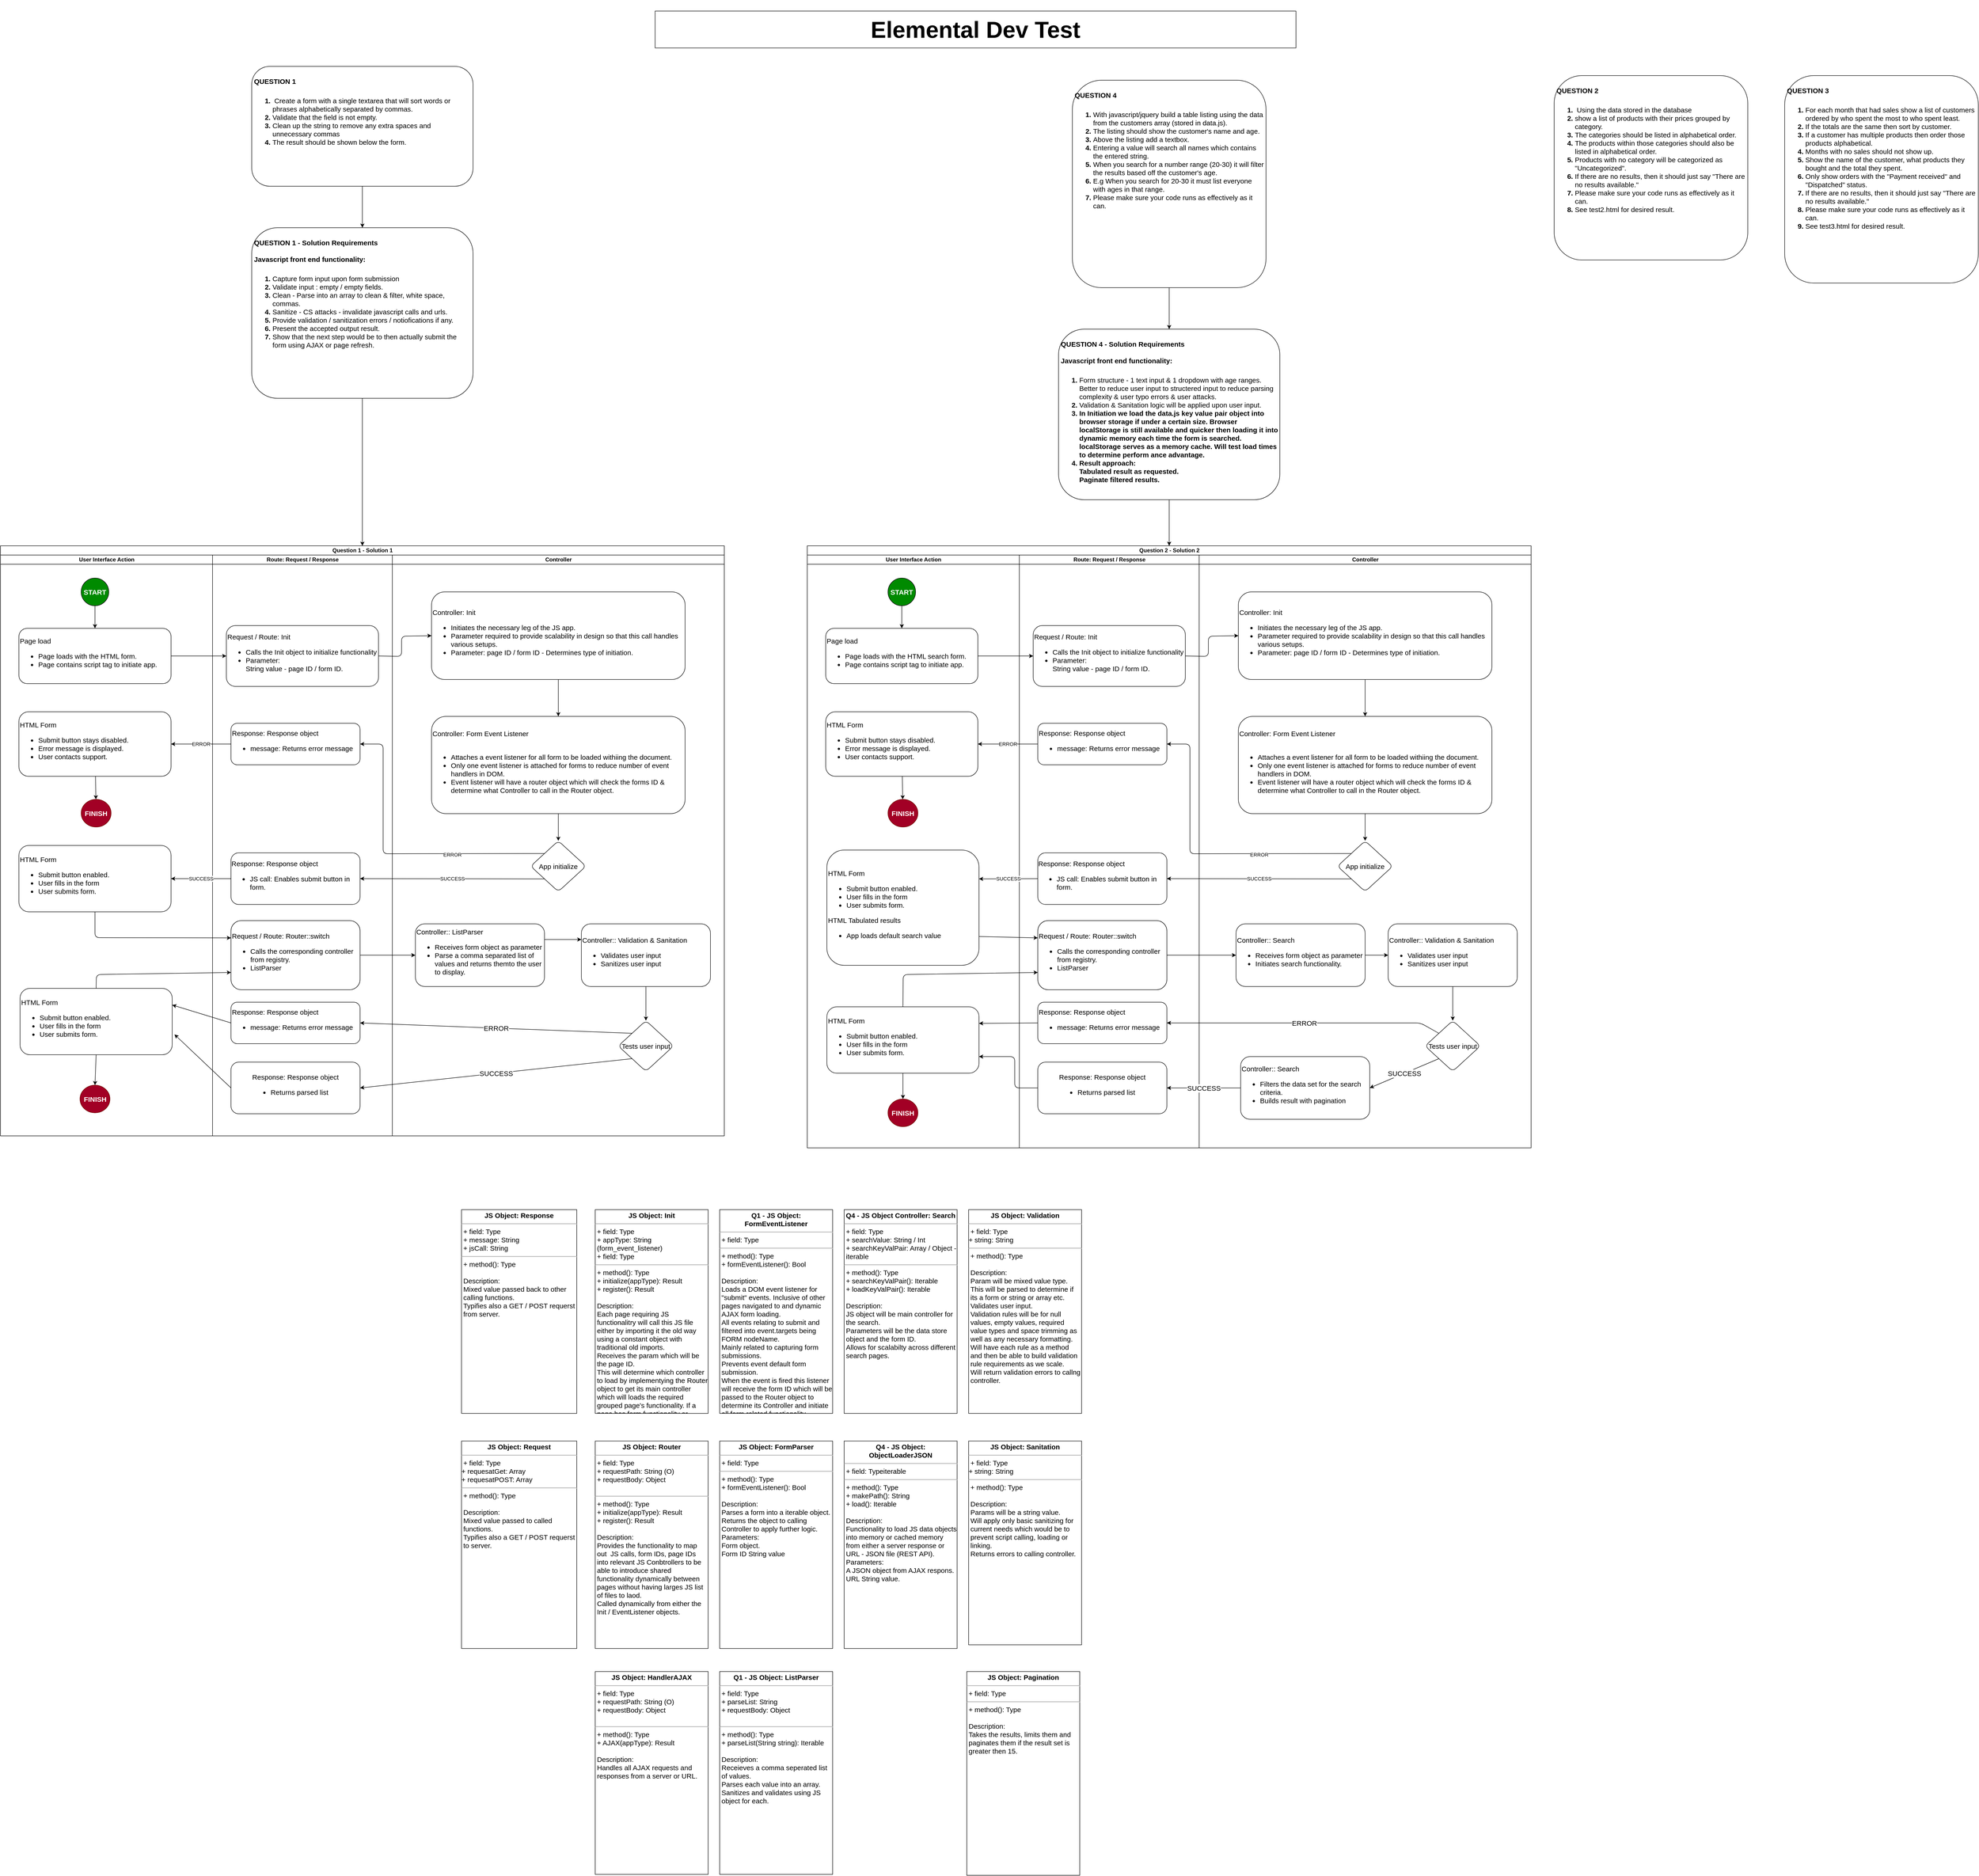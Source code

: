<mxfile>
    <diagram id="UN2sgL8hX5gglXzgyNVK" name="Page-1">
        <mxGraphModel dx="3233" dy="776" grid="1" gridSize="10" guides="1" tooltips="1" connect="1" arrows="1" fold="1" page="1" pageScale="1" pageWidth="827" pageHeight="1169" math="0" shadow="0">
            <root>
                <mxCell id="0"/>
                <mxCell id="1" parent="0"/>
                <mxCell id="2" value="&lt;h1&gt;Elemental Dev Test&lt;/h1&gt;" style="text;html=1;strokeColor=default;fillColor=none;align=center;verticalAlign=middle;whiteSpace=wrap;rounded=0;fontStyle=1;fontSize=25;" parent="1" vertex="1">
                    <mxGeometry x="320" y="40" width="1390" height="80" as="geometry"/>
                </mxCell>
                <mxCell id="13" value="" style="edgeStyle=none;html=1;fontSize=15;strokeColor=default;" parent="1" source="3" target="12" edge="1">
                    <mxGeometry relative="1" as="geometry"/>
                </mxCell>
                <mxCell id="3" value="&lt;h1 style=&quot;&quot;&gt;&lt;font style=&quot;font-size: 15px;&quot;&gt;QUESTION 1&lt;/font&gt;&lt;/h1&gt;&lt;h1 style=&quot;&quot;&gt;&lt;ol style=&quot;font-size: 15px;&quot;&gt;&lt;li&gt;&lt;font style=&quot;font-size: 15px; font-weight: normal;&quot;&gt;&amp;nbsp;Create a form with a single textarea that will sort words or phrases alphabetically separated by commas.&lt;/font&gt;&lt;/li&gt;&lt;li&gt;&lt;span style=&quot;font-weight: normal;&quot;&gt;Validate that the field is not empty.&lt;/span&gt;&lt;/li&gt;&lt;li&gt;&lt;span style=&quot;font-weight: normal;&quot;&gt;Clean up the string to remove any extra spaces and unnecessary commas&lt;/span&gt;&lt;/li&gt;&lt;li&gt;&lt;span style=&quot;font-weight: normal;&quot;&gt;The result should be shown below the form.&lt;/span&gt;&lt;/li&gt;&lt;/ol&gt;&lt;/h1&gt;" style="text;html=1;strokeColor=default;fillColor=none;spacing=5;spacingTop=-20;whiteSpace=wrap;overflow=hidden;rounded=1;fontSize=15;fontStyle=1" parent="1" vertex="1">
                    <mxGeometry x="-555" y="160" width="480" height="260" as="geometry"/>
                </mxCell>
                <mxCell id="4" value="&lt;h1 style=&quot;&quot;&gt;&lt;font style=&quot;font-size: 15px;&quot;&gt;QUESTION 2&lt;/font&gt;&lt;/h1&gt;&lt;h1 style=&quot;&quot;&gt;&lt;ol style=&quot;font-size: 15px;&quot;&gt;&lt;li style=&quot;&quot;&gt;&lt;font style=&quot;font-size: 15px; font-weight: normal;&quot;&gt;&amp;nbsp;Using the data stored in the database&lt;/font&gt;&lt;/li&gt;&lt;li style=&quot;&quot;&gt;&lt;font style=&quot;font-size: 15px; font-weight: normal;&quot;&gt;show a list of products with their prices grouped by category.&lt;/font&gt;&lt;/li&gt;&lt;li style=&quot;&quot;&gt;&lt;font style=&quot;font-size: 15px; font-weight: normal;&quot;&gt;The categories should be listed in alphabetical order.&lt;/font&gt;&lt;/li&gt;&lt;li style=&quot;&quot;&gt;&lt;font style=&quot;font-size: 15px; font-weight: normal;&quot;&gt;The products within those categories should also be listed in alphabetical order.&lt;/font&gt;&lt;/li&gt;&lt;li style=&quot;&quot;&gt;&lt;font style=&quot;font-size: 15px; font-weight: normal;&quot;&gt;Products with no category will be categorized as &quot;Uncategorized&quot;.&lt;/font&gt;&lt;/li&gt;&lt;li style=&quot;&quot;&gt;&lt;font style=&quot;font-size: 15px; font-weight: normal;&quot;&gt;If there are no results, then it should just say &quot;There are no results available.&quot;&lt;/font&gt;&lt;/li&gt;&lt;li style=&quot;&quot;&gt;&lt;font style=&quot;font-size: 15px; font-weight: normal;&quot;&gt;Please make sure your code runs as effectively as it can.&lt;/font&gt;&lt;/li&gt;&lt;li style=&quot;&quot;&gt;&lt;span style=&quot;font-weight: normal;&quot;&gt;See test2.html for desired result.&lt;/span&gt;&lt;/li&gt;&lt;/ol&gt;&lt;/h1&gt;" style="text;html=1;strokeColor=default;fillColor=none;spacing=5;spacingTop=-20;whiteSpace=wrap;overflow=hidden;rounded=1;fontSize=15;fontStyle=1" parent="1" vertex="1">
                    <mxGeometry x="2270" y="180" width="420" height="400" as="geometry"/>
                </mxCell>
                <mxCell id="6" value="&lt;h1 style=&quot;&quot;&gt;&lt;font style=&quot;font-size: 15px;&quot;&gt;QUESTION 3&lt;/font&gt;&lt;/h1&gt;&lt;h1 style=&quot;&quot;&gt;&lt;ol style=&quot;font-size: 15px;&quot;&gt;&lt;li style=&quot;&quot;&gt;&lt;font style=&quot;font-size: 15px; font-weight: normal;&quot;&gt;For each month that had sales show a list of customers ordered by who spent the most to who spent least.&lt;/font&gt;&lt;/li&gt;&lt;li style=&quot;&quot;&gt;&lt;span style=&quot;font-weight: normal;&quot;&gt;If the totals are the same then sort by customer.&lt;/span&gt;&lt;/li&gt;&lt;li style=&quot;&quot;&gt;&lt;span style=&quot;font-weight: normal; background-color: initial;&quot;&gt;If a customer has multiple products then order those products alphabetical.&lt;/span&gt;&lt;br&gt;&lt;/li&gt;&lt;li style=&quot;&quot;&gt;&lt;font style=&quot;font-size: 15px; font-weight: normal;&quot;&gt;Months with no sales should not show up.&lt;/font&gt;&lt;/li&gt;&lt;li style=&quot;&quot;&gt;&lt;font style=&quot;font-size: 15px; font-weight: normal;&quot;&gt;Show the name of the customer, what products they bought and the total they spent.&lt;/font&gt;&lt;/li&gt;&lt;li style=&quot;&quot;&gt;&lt;font style=&quot;font-size: 15px; font-weight: normal;&quot;&gt;Only show orders with the &quot;Payment received&quot; and &quot;Dispatched&quot; status.&lt;/font&gt;&lt;/li&gt;&lt;li style=&quot;&quot;&gt;&lt;font style=&quot;font-size: 15px; font-weight: normal;&quot;&gt;If there are no results, then it should just say &quot;There are no results available.&quot;&lt;/font&gt;&lt;/li&gt;&lt;li style=&quot;&quot;&gt;&lt;span style=&quot;font-weight: normal;&quot;&gt;&lt;span style=&quot;background-color: initial;&quot;&gt;Please make sure your code runs as effectively as it can.&lt;/span&gt;&lt;br&gt;&lt;/span&gt;&lt;/li&gt;&lt;li style=&quot;&quot;&gt;&lt;span style=&quot;background-color: initial; font-weight: normal;&quot;&gt;See test3.html for desired result.&lt;/span&gt;&lt;br&gt;&lt;/li&gt;&lt;/ol&gt;&lt;/h1&gt;" style="text;html=1;strokeColor=default;fillColor=none;spacing=5;spacingTop=-20;whiteSpace=wrap;overflow=hidden;rounded=1;fontSize=15;fontStyle=1" parent="1" vertex="1">
                    <mxGeometry x="2770" y="180" width="420" height="450" as="geometry"/>
                </mxCell>
                <mxCell id="95" style="edgeStyle=none;html=1;exitX=0.5;exitY=1;exitDx=0;exitDy=0;entryX=0.5;entryY=0;entryDx=0;entryDy=0;" edge="1" parent="1" source="8" target="94">
                    <mxGeometry relative="1" as="geometry"/>
                </mxCell>
                <mxCell id="8" value="&lt;h1 style=&quot;&quot;&gt;&lt;font style=&quot;font-size: 15px;&quot;&gt;QUESTION 4&lt;/font&gt;&lt;/h1&gt;&lt;h1 style=&quot;&quot;&gt;&lt;ol style=&quot;font-size: 15px;&quot;&gt;&lt;li style=&quot;&quot;&gt;&lt;font style=&quot;font-size: 15px; font-weight: normal;&quot;&gt;With javascript/jquery build a table listing using the data from the customers array (stored in data.js).&lt;/font&gt;&lt;/li&gt;&lt;li style=&quot;&quot;&gt;&lt;span style=&quot;font-weight: normal;&quot;&gt;&lt;span style=&quot;background-color: initial;&quot;&gt;The listing should show the customer's name and age.&lt;/span&gt;&lt;br&gt;&lt;/span&gt;&lt;/li&gt;&lt;li style=&quot;&quot;&gt;&lt;font style=&quot;font-size: 15px; font-weight: normal;&quot;&gt;Above the listing add a textbox.&lt;/font&gt;&lt;/li&gt;&lt;li style=&quot;&quot;&gt;&lt;font style=&quot;font-size: 15px; font-weight: normal;&quot;&gt;Entering a value will search all names which contains the entered string.&lt;/font&gt;&lt;/li&gt;&lt;li style=&quot;&quot;&gt;&lt;font style=&quot;font-size: 15px; font-weight: normal;&quot;&gt;When you search for a number range (20-30) it will filter the results based off the customer's age.&lt;/font&gt;&lt;/li&gt;&lt;li style=&quot;&quot;&gt;&lt;font style=&quot;font-size: 15px; font-weight: normal;&quot;&gt;E.g When you search for 20-30 it must list everyone with ages in that range.&lt;/font&gt;&lt;/li&gt;&lt;li style=&quot;&quot;&gt;&lt;font style=&quot;font-size: 15px; font-weight: normal;&quot;&gt;Please make sure your code runs as effectively as it can.&lt;/font&gt;&lt;/li&gt;&lt;/ol&gt;&lt;/h1&gt;" style="text;html=1;strokeColor=default;fillColor=none;spacing=5;spacingTop=-20;whiteSpace=wrap;overflow=hidden;rounded=1;fontSize=15;fontStyle=0" parent="1" vertex="1">
                    <mxGeometry x="1225" y="190" width="420" height="450" as="geometry"/>
                </mxCell>
                <mxCell id="75" style="edgeStyle=none;html=1;exitX=0.5;exitY=1;exitDx=0;exitDy=0;entryX=0.5;entryY=0;entryDx=0;entryDy=0;" parent="1" source="12" target="17" edge="1">
                    <mxGeometry relative="1" as="geometry"/>
                </mxCell>
                <mxCell id="12" value="&lt;h1 style=&quot;&quot;&gt;&lt;font style=&quot;&quot;&gt;&lt;span style=&quot;font-size: 15px;&quot;&gt;QUESTION 1 - Solution Requirements&lt;br&gt;&lt;/span&gt;&lt;/font&gt;&lt;font style=&quot;font-size: 15px;&quot;&gt;Javascript front end functionality:&lt;/font&gt;&lt;/h1&gt;&lt;h1 style=&quot;&quot;&gt;&lt;ol style=&quot;font-size: 15px;&quot;&gt;&lt;li&gt;&lt;font style=&quot;font-size: 15px; font-weight: normal;&quot;&gt;Capture form input upon form submission&lt;/font&gt;&lt;/li&gt;&lt;li style=&quot;font-size: 15px;&quot;&gt;&lt;span style=&quot;font-weight: normal;&quot;&gt;Validate input : empty / empty fields.&lt;br&gt;&lt;/span&gt;&lt;/li&gt;&lt;li style=&quot;font-size: 15px;&quot;&gt;&lt;span style=&quot;font-weight: normal;&quot;&gt;Clean - Parse into an array to clean &amp;amp; filter, white space, commas.&lt;/span&gt;&lt;/li&gt;&lt;li style=&quot;font-size: 15px;&quot;&gt;&lt;span style=&quot;font-weight: normal;&quot;&gt;Sanitize - CS attacks - invalidate javascript calls and urls.&lt;/span&gt;&lt;/li&gt;&lt;li style=&quot;font-size: 15px;&quot;&gt;&lt;span style=&quot;font-weight: normal;&quot;&gt;Provide validation / sanitization errors / notiofications if any.&lt;br&gt;&lt;/span&gt;&lt;/li&gt;&lt;li style=&quot;font-size: 15px;&quot;&gt;&lt;span style=&quot;font-weight: normal;&quot;&gt;Present the accepted output result.&lt;/span&gt;&lt;/li&gt;&lt;li style=&quot;font-size: 15px;&quot;&gt;&lt;span style=&quot;font-weight: normal;&quot;&gt;Show that the next step would be to then actually submit the form using AJAX or page refresh.&lt;/span&gt;&lt;/li&gt;&lt;/ol&gt;&lt;/h1&gt;" style="text;html=1;strokeColor=default;fillColor=none;spacing=5;spacingTop=-20;whiteSpace=wrap;overflow=hidden;rounded=1;fontSize=15;fontStyle=1" parent="1" vertex="1">
                    <mxGeometry x="-555" y="510" width="480" height="370" as="geometry"/>
                </mxCell>
                <mxCell id="17" value="Question 1 - Solution 1" style="swimlane;childLayout=stackLayout;resizeParent=1;resizeParentMax=0;startSize=20;html=1;align=center;" parent="1" vertex="1">
                    <mxGeometry x="-1100" y="1200" width="1570" height="1280" as="geometry"/>
                </mxCell>
                <mxCell id="18" value="User Interface Action" style="swimlane;startSize=20;html=1;" parent="17" vertex="1">
                    <mxGeometry y="20" width="460" height="1260" as="geometry"/>
                </mxCell>
                <mxCell id="14" value="START" style="ellipse;whiteSpace=wrap;html=1;aspect=fixed;fontSize=15;fillColor=#008a00;fontColor=#ffffff;strokeColor=default;fontStyle=1" parent="18" vertex="1">
                    <mxGeometry x="175" y="50" width="60" height="60" as="geometry"/>
                </mxCell>
                <mxCell id="15" value="Page load&lt;br&gt;&lt;ul&gt;&lt;li&gt;Page loads with the HTML form.&lt;/li&gt;&lt;li&gt;Page contains script tag to initiate app.&lt;/li&gt;&lt;/ul&gt;" style="rounded=1;whiteSpace=wrap;html=1;fontSize=15;strokeColor=default;align=left;" parent="18" vertex="1">
                    <mxGeometry x="40" y="159" width="330" height="120" as="geometry"/>
                </mxCell>
                <mxCell id="16" style="edgeStyle=none;html=1;exitX=0.5;exitY=1;exitDx=0;exitDy=0;entryX=0.5;entryY=0;entryDx=0;entryDy=0;fontSize=15;strokeColor=default;" parent="18" source="14" target="15" edge="1">
                    <mxGeometry relative="1" as="geometry"/>
                </mxCell>
                <mxCell id="31" value="HTML Form&lt;br&gt;&lt;ul&gt;&lt;li&gt;Submit button enabled.&lt;/li&gt;&lt;li&gt;User fills in the form&lt;/li&gt;&lt;li&gt;User submits form.&lt;/li&gt;&lt;/ul&gt;" style="rounded=1;whiteSpace=wrap;html=1;fontSize=15;strokeColor=default;align=left;" parent="18" vertex="1">
                    <mxGeometry x="40" y="630" width="330" height="144" as="geometry"/>
                </mxCell>
                <mxCell id="46" value="" style="edgeStyle=none;html=1;" parent="18" source="42" target="45" edge="1">
                    <mxGeometry relative="1" as="geometry"/>
                </mxCell>
                <mxCell id="42" value="HTML Form&lt;br&gt;&lt;ul&gt;&lt;li&gt;Submit button stays disabled.&lt;/li&gt;&lt;li&gt;Error message is displayed.&lt;/li&gt;&lt;li&gt;User contacts support.&lt;/li&gt;&lt;/ul&gt;" style="rounded=1;whiteSpace=wrap;html=1;fontSize=15;strokeColor=default;align=left;" parent="18" vertex="1">
                    <mxGeometry x="40" y="340" width="330" height="140" as="geometry"/>
                </mxCell>
                <mxCell id="45" value="FINISH" style="ellipse;whiteSpace=wrap;html=1;fontSize=15;align=center;rounded=1;fillColor=#a20025;fontColor=#ffffff;strokeColor=#6F0000;fontStyle=1" parent="18" vertex="1">
                    <mxGeometry x="175" y="530" width="65" height="60" as="geometry"/>
                </mxCell>
                <mxCell id="114" style="edgeStyle=none;html=1;exitX=0.5;exitY=1;exitDx=0;exitDy=0;entryX=0.5;entryY=0;entryDx=0;entryDy=0;fontSize=15;" edge="1" parent="18" source="109" target="113">
                    <mxGeometry relative="1" as="geometry"/>
                </mxCell>
                <mxCell id="109" value="HTML Form&lt;br&gt;&lt;ul&gt;&lt;li&gt;Submit button enabled.&lt;/li&gt;&lt;li&gt;User fills in the form&lt;/li&gt;&lt;li&gt;User submits form.&lt;/li&gt;&lt;/ul&gt;" style="rounded=1;whiteSpace=wrap;html=1;fontSize=15;strokeColor=default;align=left;" vertex="1" parent="18">
                    <mxGeometry x="42.5" y="940" width="330" height="144" as="geometry"/>
                </mxCell>
                <mxCell id="113" value="FINISH" style="ellipse;whiteSpace=wrap;html=1;fontSize=15;align=center;rounded=1;fillColor=#a20025;fontColor=#ffffff;strokeColor=#6F0000;fontStyle=1" vertex="1" parent="18">
                    <mxGeometry x="172.5" y="1150" width="65" height="60" as="geometry"/>
                </mxCell>
                <mxCell id="19" value="Route: Request /&amp;nbsp;Response" style="swimlane;startSize=20;html=1;" parent="17" vertex="1">
                    <mxGeometry x="460" y="20" width="390" height="1260" as="geometry"/>
                </mxCell>
                <mxCell id="27" value="&lt;span style=&quot;text-align: center;&quot;&gt;&lt;font style=&quot;font-size: 15px;&quot;&gt;Request / Route&lt;/font&gt;&lt;/span&gt;: Init&lt;br&gt;&lt;ul&gt;&lt;li&gt;Calls the Init object to initialize functionality&lt;/li&gt;&lt;li&gt;Parameter: &lt;br&gt;String value - page ID / form ID.&lt;/li&gt;&lt;/ul&gt;" style="rounded=1;whiteSpace=wrap;html=1;fontSize=15;strokeColor=default;align=left;" parent="19" vertex="1">
                    <mxGeometry x="30" y="153" width="330" height="132" as="geometry"/>
                </mxCell>
                <mxCell id="35" value="&lt;div style=&quot;text-align: left;&quot;&gt;&lt;span style=&quot;background-color: initial;&quot;&gt;Response:&amp;nbsp;&lt;/span&gt;Response&lt;span style=&quot;background-color: initial;&quot;&gt;&amp;nbsp;object&lt;/span&gt;&lt;/div&gt;&lt;div style=&quot;text-align: left;&quot;&gt;&lt;ul&gt;&lt;li&gt;&lt;span style=&quot;background-color: initial;&quot;&gt;JS call:&amp;nbsp;&lt;/span&gt;&lt;span style=&quot;text-align: center;&quot;&gt;Enables submit button in form.&lt;/span&gt;&lt;/li&gt;&lt;/ul&gt;&lt;/div&gt;" style="whiteSpace=wrap;html=1;fontSize=15;rounded=1;" parent="19" vertex="1">
                    <mxGeometry x="40" y="646" width="280" height="112" as="geometry"/>
                </mxCell>
                <mxCell id="37" value="Response: Response&lt;span style=&quot;background-color: initial;&quot;&gt;&amp;nbsp;object&lt;/span&gt;&lt;br&gt;&lt;div style=&quot;&quot;&gt;&lt;ul&gt;&lt;li style=&quot;&quot;&gt;&lt;span style=&quot;background-color: initial;&quot;&gt;message: Returns error message&lt;/span&gt;&lt;/li&gt;&lt;/ul&gt;&lt;/div&gt;" style="whiteSpace=wrap;html=1;fontSize=15;rounded=1;align=left;" parent="19" vertex="1">
                    <mxGeometry x="40" y="365" width="280" height="90" as="geometry"/>
                </mxCell>
                <mxCell id="57" value="&lt;span style=&quot;text-align: center;&quot;&gt;Request / Route:&amp;nbsp;&lt;/span&gt;Router::switch&lt;br&gt;&lt;ul&gt;&lt;li&gt;Calls the corresponding controller from registry.&lt;/li&gt;&lt;li&gt;ListParser&amp;nbsp;&lt;/li&gt;&lt;/ul&gt;" style="whiteSpace=wrap;html=1;fontSize=15;rounded=1;align=left;" parent="19" vertex="1">
                    <mxGeometry x="40" y="793" width="280" height="150" as="geometry"/>
                </mxCell>
                <mxCell id="103" value="&lt;div style=&quot;text-align: left;&quot;&gt;&lt;span style=&quot;background-color: initial;&quot;&gt;Response:&amp;nbsp;&lt;/span&gt;Response&lt;span style=&quot;background-color: initial;&quot;&gt;&amp;nbsp;object&lt;/span&gt;&lt;/div&gt;&lt;div style=&quot;text-align: left;&quot;&gt;&lt;ul&gt;&lt;li&gt;Returns parsed list&lt;/li&gt;&lt;/ul&gt;&lt;/div&gt;" style="whiteSpace=wrap;html=1;fontSize=15;rounded=1;" vertex="1" parent="19">
                    <mxGeometry x="40" y="1100" width="280" height="112" as="geometry"/>
                </mxCell>
                <mxCell id="104" value="Response: Response&lt;span style=&quot;background-color: initial;&quot;&gt;&amp;nbsp;object&lt;/span&gt;&lt;br&gt;&lt;div style=&quot;&quot;&gt;&lt;ul&gt;&lt;li style=&quot;&quot;&gt;&lt;span style=&quot;background-color: initial;&quot;&gt;message: Returns error message&lt;/span&gt;&lt;/li&gt;&lt;/ul&gt;&lt;/div&gt;" style="whiteSpace=wrap;html=1;fontSize=15;rounded=1;align=left;" vertex="1" parent="19">
                    <mxGeometry x="40" y="970" width="280" height="90" as="geometry"/>
                </mxCell>
                <mxCell id="20" value="Controller" style="swimlane;startSize=20;html=1;" parent="17" vertex="1">
                    <mxGeometry x="850" y="20" width="720" height="1260" as="geometry"/>
                </mxCell>
                <mxCell id="76" style="edgeStyle=none;html=1;exitX=0.5;exitY=1;exitDx=0;exitDy=0;entryX=0.5;entryY=0;entryDx=0;entryDy=0;fontSize=12;" parent="20" source="29" target="33" edge="1">
                    <mxGeometry relative="1" as="geometry"/>
                </mxCell>
                <mxCell id="29" value="Controller: Form Event Listener&lt;br&gt;&lt;br&gt;&lt;ul&gt;&lt;li&gt;Attaches a event listener for all form to be loaded withiing the document.&lt;br&gt;&lt;/li&gt;&lt;li&gt;Only one event listener is attached for forms to reduce number of event handlers in DOM.&lt;/li&gt;&lt;li&gt;Event listener will have a router object which will check the forms ID &amp;amp; determine what Controller to call in the Router object.&lt;/li&gt;&lt;/ul&gt;" style="rounded=1;whiteSpace=wrap;html=1;fontSize=15;strokeColor=default;align=left;" parent="20" vertex="1">
                    <mxGeometry x="85" y="350" width="550" height="211" as="geometry"/>
                </mxCell>
                <mxCell id="33" value="App initialize" style="rhombus;whiteSpace=wrap;html=1;fontSize=15;align=center;rounded=1;" parent="20" vertex="1">
                    <mxGeometry x="300" y="620" width="120" height="110" as="geometry"/>
                </mxCell>
                <mxCell id="101" style="edgeStyle=none;html=1;exitX=1;exitY=0.25;exitDx=0;exitDy=0;entryX=0;entryY=0.25;entryDx=0;entryDy=0;fontSize=15;" edge="1" parent="20" source="61" target="98">
                    <mxGeometry relative="1" as="geometry"/>
                </mxCell>
                <mxCell id="61" value="Controller:: ListParser&lt;br&gt;&lt;ul&gt;&lt;li&gt;Receives form object as parameter&lt;/li&gt;&lt;li&gt;Parse a comma separated list of values and returns themto the user to display.&lt;/li&gt;&lt;/ul&gt;" style="whiteSpace=wrap;html=1;fontSize=15;rounded=1;align=left;" parent="20" vertex="1">
                    <mxGeometry x="50" y="800" width="280" height="136" as="geometry"/>
                </mxCell>
                <mxCell id="83" style="edgeStyle=none;html=1;exitX=0.5;exitY=1;exitDx=0;exitDy=0;entryX=0.5;entryY=0;entryDx=0;entryDy=0;fontSize=12;" parent="20" source="77" target="29" edge="1">
                    <mxGeometry relative="1" as="geometry"/>
                </mxCell>
                <mxCell id="77" value="Controller: Init&lt;br&gt;&lt;ul&gt;&lt;li&gt;Initiates the necessary leg of the JS app.&lt;/li&gt;&lt;li&gt;Parameter required to provide scalability in design so that this call handles various setups.&lt;br&gt;&lt;/li&gt;&lt;li&gt;Parameter: page ID / form ID - Determines type of initiation.&lt;/li&gt;&lt;/ul&gt;" style="rounded=1;whiteSpace=wrap;html=1;fontSize=15;strokeColor=default;align=left;" parent="20" vertex="1">
                    <mxGeometry x="85" y="80" width="550" height="190" as="geometry"/>
                </mxCell>
                <mxCell id="106" style="edgeStyle=none;html=1;exitX=0.5;exitY=1;exitDx=0;exitDy=0;entryX=0.5;entryY=0;entryDx=0;entryDy=0;fontSize=15;" edge="1" parent="20" source="98" target="105">
                    <mxGeometry relative="1" as="geometry"/>
                </mxCell>
                <mxCell id="98" value="Controller:: Validation &amp;amp; Sanitation&lt;br&gt;&lt;ul&gt;&lt;li&gt;Validates user input&lt;/li&gt;&lt;li&gt;Sanitizes user input&lt;/li&gt;&lt;/ul&gt;" style="whiteSpace=wrap;html=1;fontSize=15;rounded=1;align=left;" vertex="1" parent="20">
                    <mxGeometry x="410" y="800" width="280" height="136" as="geometry"/>
                </mxCell>
                <mxCell id="105" value="Tests user input" style="rhombus;whiteSpace=wrap;html=1;fontSize=15;align=center;rounded=1;" vertex="1" parent="20">
                    <mxGeometry x="490" y="1010" width="120" height="110" as="geometry"/>
                </mxCell>
                <mxCell id="28" value="" style="edgeStyle=none;html=1;" parent="17" source="15" target="27" edge="1">
                    <mxGeometry relative="1" as="geometry"/>
                </mxCell>
                <mxCell id="36" value="SUCCESS" style="edgeStyle=none;html=1;entryX=1;entryY=0.5;entryDx=0;entryDy=0;exitX=0;exitY=1;exitDx=0;exitDy=0;" parent="17" source="33" target="35" edge="1">
                    <mxGeometry relative="1" as="geometry">
                        <mxPoint x="970" y="570" as="sourcePoint"/>
                    </mxGeometry>
                </mxCell>
                <mxCell id="38" value="ERROR" style="edgeStyle=none;html=1;exitX=0;exitY=0;exitDx=0;exitDy=0;entryX=1;entryY=0.5;entryDx=0;entryDy=0;" parent="17" source="33" target="37" edge="1">
                    <mxGeometry x="-0.373" y="2" relative="1" as="geometry">
                        <Array as="points">
                            <mxPoint x="830" y="668"/>
                            <mxPoint x="830" y="430"/>
                        </Array>
                        <mxPoint as="offset"/>
                    </mxGeometry>
                </mxCell>
                <mxCell id="55" value="ERROR" style="edgeStyle=none;html=1;exitX=0;exitY=0.5;exitDx=0;exitDy=0;entryX=1;entryY=0.5;entryDx=0;entryDy=0;" parent="17" source="37" target="42" edge="1">
                    <mxGeometry relative="1" as="geometry">
                        <mxPoint x="640" y="557.5" as="sourcePoint"/>
                        <mxPoint x="390" y="540" as="targetPoint"/>
                    </mxGeometry>
                </mxCell>
                <mxCell id="56" value="SUCCESS" style="edgeStyle=none;html=1;entryX=1;entryY=0.5;entryDx=0;entryDy=0;exitX=0;exitY=0.5;exitDx=0;exitDy=0;" parent="17" source="35" target="31" edge="1">
                    <mxGeometry relative="1" as="geometry">
                        <mxPoint x="650" y="482.5" as="sourcePoint"/>
                        <mxPoint x="400" y="640" as="targetPoint"/>
                    </mxGeometry>
                </mxCell>
                <mxCell id="58" style="edgeStyle=none;html=1;exitX=0.5;exitY=1;exitDx=0;exitDy=0;entryX=0;entryY=0.25;entryDx=0;entryDy=0;" parent="17" source="31" target="57" edge="1">
                    <mxGeometry relative="1" as="geometry">
                        <Array as="points">
                            <mxPoint x="205" y="850"/>
                        </Array>
                    </mxGeometry>
                </mxCell>
                <mxCell id="62" style="edgeStyle=none;html=1;exitX=1;exitY=0.5;exitDx=0;exitDy=0;entryX=0;entryY=0.5;entryDx=0;entryDy=0;" parent="17" source="57" target="61" edge="1">
                    <mxGeometry relative="1" as="geometry"/>
                </mxCell>
                <mxCell id="84" style="edgeStyle=none;html=1;exitX=1;exitY=0.5;exitDx=0;exitDy=0;entryX=0;entryY=0.5;entryDx=0;entryDy=0;fontSize=12;" parent="17" source="27" target="77" edge="1">
                    <mxGeometry relative="1" as="geometry">
                        <Array as="points">
                            <mxPoint x="870" y="240"/>
                            <mxPoint x="870" y="196"/>
                        </Array>
                    </mxGeometry>
                </mxCell>
                <mxCell id="107" value="ERROR" style="edgeStyle=none;html=1;exitX=0;exitY=0;exitDx=0;exitDy=0;entryX=1;entryY=0.5;entryDx=0;entryDy=0;fontSize=15;" edge="1" parent="17" source="105" target="104">
                    <mxGeometry relative="1" as="geometry"/>
                </mxCell>
                <mxCell id="108" value="SUCCESS" style="edgeStyle=none;html=1;exitX=0;exitY=1;exitDx=0;exitDy=0;entryX=1;entryY=0.5;entryDx=0;entryDy=0;fontSize=15;" edge="1" parent="17" source="105" target="103">
                    <mxGeometry relative="1" as="geometry"/>
                </mxCell>
                <mxCell id="110" style="edgeStyle=none;html=1;exitX=0;exitY=0.5;exitDx=0;exitDy=0;entryX=1;entryY=0.25;entryDx=0;entryDy=0;fontSize=15;" edge="1" parent="17" source="104" target="109">
                    <mxGeometry relative="1" as="geometry"/>
                </mxCell>
                <mxCell id="111" style="edgeStyle=none;html=1;exitX=0;exitY=0.5;exitDx=0;exitDy=0;entryX=1.015;entryY=0.694;entryDx=0;entryDy=0;entryPerimeter=0;fontSize=15;" edge="1" parent="17" source="103" target="109">
                    <mxGeometry relative="1" as="geometry"/>
                </mxCell>
                <mxCell id="112" style="edgeStyle=none;html=1;exitX=0.5;exitY=0;exitDx=0;exitDy=0;entryX=0;entryY=0.75;entryDx=0;entryDy=0;fontSize=15;" edge="1" parent="17" source="109" target="57">
                    <mxGeometry relative="1" as="geometry">
                        <Array as="points">
                            <mxPoint x="208" y="930"/>
                        </Array>
                    </mxGeometry>
                </mxCell>
                <mxCell id="73" value="&lt;p style=&quot;margin: 4px 0px 0px; text-align: center; font-size: 15px;&quot;&gt;&lt;b style=&quot;font-size: 15px;&quot;&gt;JS Object: Init&lt;/b&gt;&lt;/p&gt;&lt;hr style=&quot;font-size: 15px;&quot;&gt;&lt;p style=&quot;margin: 0px 0px 0px 4px; font-size: 15px;&quot;&gt;+ field: Type&lt;/p&gt;&lt;p style=&quot;margin: 0px 0px 0px 4px; font-size: 15px;&quot;&gt;+ appType: String (form_event_listener)&lt;br style=&quot;font-size: 15px;&quot;&gt;&lt;/p&gt;&lt;p style=&quot;margin: 0px 0px 0px 4px; font-size: 15px;&quot;&gt;+ field: Type&lt;br style=&quot;font-size: 15px;&quot;&gt;&lt;/p&gt;&lt;hr style=&quot;font-size: 15px;&quot;&gt;&lt;p style=&quot;margin: 0px 0px 0px 4px; font-size: 15px;&quot;&gt;+ method(): Type&lt;/p&gt;&lt;p style=&quot;margin: 0px 0px 0px 4px; font-size: 15px;&quot;&gt;+ initialize(appType): Result&lt;br style=&quot;font-size: 15px;&quot;&gt;&lt;/p&gt;&lt;p style=&quot;margin: 0px 0px 0px 4px; font-size: 15px;&quot;&gt;+ register(): Result&lt;/p&gt;&lt;p style=&quot;margin: 0px 0px 0px 4px; font-size: 15px;&quot;&gt;&lt;br style=&quot;font-size: 15px;&quot;&gt;&lt;/p&gt;&lt;p style=&quot;margin: 0px 0px 0px 4px; font-size: 15px;&quot;&gt;Description:&lt;/p&gt;&lt;p style=&quot;margin: 0px 0px 0px 4px; font-size: 15px;&quot;&gt;Each page requiring JS functionalitry will call this JS file either by importing it the old way using a constant object with traditional old imports.&lt;br style=&quot;font-size: 15px;&quot;&gt;Receives the param which will be the page ID.&lt;br style=&quot;font-size: 15px;&quot;&gt;This will determine which controller to load by implementying the Router object to get its main controller which will loads the required grouped page's functionality. If a page has form functionality or dynamic link building requirements for complex menus.&lt;/p&gt;" style="verticalAlign=top;align=left;overflow=fill;fontSize=15;fontFamily=Helvetica;html=1;whiteSpace=wrap;" parent="1" vertex="1">
                    <mxGeometry x="190" y="2640" width="245" height="442" as="geometry"/>
                </mxCell>
                <mxCell id="74" value="&lt;p style=&quot;margin: 4px 0px 0px; text-align: center; font-size: 15px;&quot;&gt;&lt;b style=&quot;font-size: 15px;&quot;&gt;JS Object: Response&lt;/b&gt;&lt;/p&gt;&lt;hr style=&quot;font-size: 15px;&quot;&gt;&lt;p style=&quot;margin: 0px 0px 0px 4px; font-size: 15px;&quot;&gt;+ field: Type&lt;/p&gt;&lt;p style=&quot;margin: 0px 0px 0px 4px; font-size: 15px;&quot;&gt;+ message: String&lt;br style=&quot;font-size: 15px;&quot;&gt;&lt;/p&gt;&lt;p style=&quot;margin: 0px 0px 0px 4px; font-size: 15px;&quot;&gt;+ jsCall: String&lt;br style=&quot;font-size: 15px;&quot;&gt;&lt;/p&gt;&lt;hr style=&quot;font-size: 15px;&quot;&gt;&lt;p style=&quot;margin: 0px 0px 0px 4px; font-size: 15px;&quot;&gt;+ method(): Type&lt;/p&gt;&lt;p style=&quot;margin: 0px 0px 0px 4px; font-size: 15px;&quot;&gt;&lt;br style=&quot;font-size: 15px;&quot;&gt;&lt;/p&gt;&lt;p style=&quot;margin: 0px 0px 0px 4px; font-size: 15px;&quot;&gt;Description:&lt;/p&gt;&lt;p style=&quot;margin: 0px 0px 0px 4px; font-size: 15px;&quot;&gt;Mixed value passed back to other calling functions.&lt;/p&gt;&lt;p style=&quot;margin: 0px 0px 0px 4px; font-size: 15px;&quot;&gt;Typifies also a GET / POST requerst from server.&lt;br style=&quot;font-size: 15px;&quot;&gt;&lt;/p&gt;" style="verticalAlign=top;align=left;overflow=fill;fontSize=15;fontFamily=Helvetica;html=1;whiteSpace=wrap;" parent="1" vertex="1">
                    <mxGeometry x="-100" y="2640" width="250" height="442" as="geometry"/>
                </mxCell>
                <mxCell id="85" value="&lt;p style=&quot;margin: 4px 0px 0px; text-align: center; font-size: 15px;&quot;&gt;&lt;b style=&quot;font-size: 15px;&quot;&gt;Q1 - JS Object: FormEventListener&lt;/b&gt;&lt;/p&gt;&lt;hr style=&quot;font-size: 15px;&quot;&gt;&lt;p style=&quot;margin: 0px 0px 0px 4px; font-size: 15px;&quot;&gt;+ field: Type&lt;/p&gt;&lt;hr style=&quot;font-size: 15px;&quot;&gt;&lt;p style=&quot;margin: 0px 0px 0px 4px; font-size: 15px;&quot;&gt;+ method(): Type&lt;/p&gt;&lt;p style=&quot;margin: 0px 0px 0px 4px; font-size: 15px;&quot;&gt;+ formEventListener(): Bool&lt;br style=&quot;font-size: 15px;&quot;&gt;&lt;/p&gt;&lt;p style=&quot;margin: 0px 0px 0px 4px; font-size: 15px;&quot;&gt;&lt;br style=&quot;font-size: 15px;&quot;&gt;&lt;/p&gt;&lt;p style=&quot;margin: 0px 0px 0px 4px; font-size: 15px;&quot;&gt;Description:&lt;/p&gt;&lt;p style=&quot;margin: 0px 0px 0px 4px; font-size: 15px;&quot;&gt;Loads a DOM event listener for &quot;submit&quot; events. Inclusive of other pages navigated to and dynamic AJAX form loading.&lt;/p&gt;&lt;p style=&quot;margin: 0px 0px 0px 4px; font-size: 15px;&quot;&gt;All events relating to submit and filtered into event.targets being FORM nodeName.&lt;/p&gt;&lt;p style=&quot;margin: 0px 0px 0px 4px; font-size: 15px;&quot;&gt;Mainly related to capturing form submissions.&lt;/p&gt;&lt;p style=&quot;margin: 0px 0px 0px 4px; font-size: 15px;&quot;&gt;Prevents event default form submission.&lt;/p&gt;&lt;p style=&quot;margin: 0px 0px 0px 4px; font-size: 15px;&quot;&gt;When the event is fired this listener will receive the form ID which will be passed to the Router object to determine its Controller and initiate all form related functionality.&lt;/p&gt;" style="verticalAlign=top;align=left;overflow=fill;fontSize=15;fontFamily=Helvetica;html=1;whiteSpace=wrap;" vertex="1" parent="1">
                    <mxGeometry x="460" y="2640" width="245" height="442" as="geometry"/>
                </mxCell>
                <mxCell id="86" value="&lt;p style=&quot;margin: 4px 0px 0px; text-align: center; font-size: 15px;&quot;&gt;&lt;b style=&quot;font-size: 15px;&quot;&gt;Q4 - JS Object Controller: Search&lt;/b&gt;&lt;/p&gt;&lt;hr style=&quot;font-size: 15px;&quot;&gt;&lt;p style=&quot;margin: 0px 0px 0px 4px; font-size: 15px;&quot;&gt;+ field: Type&lt;br style=&quot;font-size: 15px;&quot;&gt;&lt;/p&gt;&lt;p style=&quot;margin: 0px 0px 0px 4px; font-size: 15px;&quot;&gt;+ searchValue: String / Int&lt;br style=&quot;font-size: 15px;&quot;&gt;&lt;/p&gt;&lt;p style=&quot;margin: 0px 0px 0px 4px; font-size: 15px;&quot;&gt;+ searchKeyValPair: Array / Object - iterable&lt;br style=&quot;font-size: 15px;&quot;&gt;&lt;/p&gt;&lt;hr style=&quot;font-size: 15px;&quot;&gt;&lt;p style=&quot;margin: 0px 0px 0px 4px; font-size: 15px;&quot;&gt;+ method(): Type&lt;br style=&quot;font-size: 15px;&quot;&gt;&lt;/p&gt;&lt;p style=&quot;margin: 0px 0px 0px 4px; font-size: 15px;&quot;&gt;+ searchKeyValPair(): Iterable&lt;br style=&quot;font-size: 15px;&quot;&gt;&lt;/p&gt;&lt;p style=&quot;margin: 0px 0px 0px 4px; font-size: 15px;&quot;&gt;+ loadKeyValPair(): Iterable&lt;br style=&quot;font-size: 15px;&quot;&gt;&lt;/p&gt;&lt;p style=&quot;margin: 0px 0px 0px 4px; font-size: 15px;&quot;&gt;&lt;br style=&quot;font-size: 15px;&quot;&gt;&lt;/p&gt;&lt;p style=&quot;margin: 0px 0px 0px 4px; font-size: 15px;&quot;&gt;Description:&lt;/p&gt;&lt;p style=&quot;margin: 0px 0px 0px 4px; font-size: 15px;&quot;&gt;JS object will be main controller for the search.&lt;/p&gt;&lt;p style=&quot;margin: 0px 0px 0px 4px; font-size: 15px;&quot;&gt;Parameters will be the data store object and the form ID.&amp;nbsp;&lt;/p&gt;&lt;p style=&quot;margin: 0px 0px 0px 4px; font-size: 15px;&quot;&gt;Allows for scalabilty across different search pages.&lt;/p&gt;" style="verticalAlign=top;align=left;overflow=fill;fontSize=15;fontFamily=Helvetica;html=1;whiteSpace=wrap;" vertex="1" parent="1">
                    <mxGeometry x="730" y="2640" width="245" height="442" as="geometry"/>
                </mxCell>
                <mxCell id="87" value="&lt;p style=&quot;margin: 4px 0px 0px; text-align: center; font-size: 15px;&quot;&gt;&lt;b style=&quot;font-size: 15px;&quot;&gt;JS Object: Validation&lt;/b&gt;&lt;/p&gt;&lt;hr style=&quot;font-size: 15px;&quot;&gt;&lt;p style=&quot;margin: 0px 0px 0px 4px; font-size: 15px;&quot;&gt;+ field: Type&lt;/p&gt;+ string: String&lt;hr style=&quot;font-size: 15px;&quot;&gt;&lt;p style=&quot;margin: 0px 0px 0px 4px; font-size: 15px;&quot;&gt;+ method(): Type&lt;br style=&quot;font-size: 15px;&quot;&gt;&lt;/p&gt;&lt;p style=&quot;margin: 0px 0px 0px 4px; font-size: 15px;&quot;&gt;&lt;br style=&quot;font-size: 15px;&quot;&gt;&lt;/p&gt;&lt;p style=&quot;margin: 0px 0px 0px 4px; font-size: 15px;&quot;&gt;Description:&lt;/p&gt;&lt;p style=&quot;margin: 0px 0px 0px 4px; font-size: 15px;&quot;&gt;Param will be mixed value type.&lt;br style=&quot;font-size: 15px;&quot;&gt;This will be parsed to determine if its a form or string or array etc.&lt;/p&gt;&lt;p style=&quot;margin: 0px 0px 0px 4px; font-size: 15px;&quot;&gt;Validates user input.&lt;br style=&quot;font-size: 15px;&quot;&gt;Validation rules will be for null values, empty values, required value types and space trimming as well as any necessary formatting.&amp;nbsp;&lt;br style=&quot;font-size: 15px;&quot;&gt;Will have each rule as a method and then be able to build validation rule requirements as we scale.&lt;/p&gt;&lt;p style=&quot;margin: 0px 0px 0px 4px; font-size: 15px;&quot;&gt;Will return validation errors to callng controller.&lt;/p&gt;" style="verticalAlign=top;align=left;overflow=fill;fontSize=15;fontFamily=Helvetica;html=1;whiteSpace=wrap;" vertex="1" parent="1">
                    <mxGeometry x="1000" y="2640" width="245" height="442" as="geometry"/>
                </mxCell>
                <mxCell id="88" value="&lt;p style=&quot;margin: 4px 0px 0px; text-align: center; font-size: 15px;&quot;&gt;&lt;b style=&quot;font-size: 15px;&quot;&gt;JS Object: Sanitation&lt;/b&gt;&lt;/p&gt;&lt;hr style=&quot;font-size: 15px;&quot;&gt;&lt;p style=&quot;margin: 0px 0px 0px 4px; font-size: 15px;&quot;&gt;+ field: Type&lt;/p&gt;+ string: String&lt;hr style=&quot;font-size: 15px;&quot;&gt;&lt;p style=&quot;margin: 0px 0px 0px 4px; font-size: 15px;&quot;&gt;+ method(): Type&lt;br style=&quot;font-size: 15px;&quot;&gt;&lt;/p&gt;&lt;p style=&quot;margin: 0px 0px 0px 4px; font-size: 15px;&quot;&gt;&lt;br style=&quot;font-size: 15px;&quot;&gt;&lt;/p&gt;&lt;p style=&quot;margin: 0px 0px 0px 4px; font-size: 15px;&quot;&gt;Description:&lt;/p&gt;&lt;p style=&quot;margin: 0px 0px 0px 4px; font-size: 15px;&quot;&gt;Params will be a string value.&lt;/p&gt;&lt;p style=&quot;margin: 0px 0px 0px 4px; font-size: 15px;&quot;&gt;Will apply only basic sanitizing for current needs which would be to prevent script calling, loading or linking.&lt;/p&gt;&lt;p style=&quot;margin: 0px 0px 0px 4px; font-size: 15px;&quot;&gt;Returns errors to calling controller.&lt;/p&gt;" style="verticalAlign=top;align=left;overflow=fill;fontSize=15;fontFamily=Helvetica;html=1;whiteSpace=wrap;" vertex="1" parent="1">
                    <mxGeometry x="1000" y="3142" width="245" height="442" as="geometry"/>
                </mxCell>
                <mxCell id="89" value="&lt;p style=&quot;margin: 4px 0px 0px; text-align: center; font-size: 15px;&quot;&gt;&lt;b style=&quot;font-size: 15px;&quot;&gt;JS Object: Request&lt;/b&gt;&lt;/p&gt;&lt;hr style=&quot;font-size: 15px;&quot;&gt;&lt;p style=&quot;margin: 0px 0px 0px 4px; font-size: 15px;&quot;&gt;+ field: Type&lt;/p&gt;+ requesatGet: Array&lt;br style=&quot;font-size: 15px;&quot;&gt;+ requesatPOST: Array&lt;br style=&quot;font-size: 15px;&quot;&gt;&lt;hr style=&quot;font-size: 15px;&quot;&gt;&lt;p style=&quot;margin: 0px 0px 0px 4px; font-size: 15px;&quot;&gt;+ method(): Type&lt;/p&gt;&lt;p style=&quot;margin: 0px 0px 0px 4px; font-size: 15px;&quot;&gt;&lt;br style=&quot;font-size: 15px;&quot;&gt;&lt;/p&gt;&lt;p style=&quot;margin: 0px 0px 0px 4px; font-size: 15px;&quot;&gt;Description:&lt;/p&gt;&lt;p style=&quot;margin: 0px 0px 0px 4px; font-size: 15px;&quot;&gt;Mixed value passed to called functions.&lt;/p&gt;&lt;p style=&quot;margin: 0px 0px 0px 4px; font-size: 15px;&quot;&gt;Typifies also a GET / POST requerst to server.&lt;/p&gt;" style="verticalAlign=top;align=left;overflow=fill;fontSize=15;fontFamily=Helvetica;html=1;whiteSpace=wrap;" vertex="1" parent="1">
                    <mxGeometry x="-100" y="3142" width="250" height="450" as="geometry"/>
                </mxCell>
                <mxCell id="90" value="&lt;p style=&quot;margin: 4px 0px 0px; text-align: center; font-size: 15px;&quot;&gt;&lt;b style=&quot;font-size: 15px;&quot;&gt;Q4 - JS Object: ObjectLoaderJSON&lt;/b&gt;&lt;/p&gt;&lt;hr style=&quot;font-size: 15px;&quot;&gt;&lt;p style=&quot;margin: 0px 0px 0px 4px; font-size: 15px;&quot;&gt;+ field: Type&lt;span style=&quot;background-color: initial; font-size: 15px;&quot;&gt;iterable&lt;/span&gt;&lt;/p&gt;&lt;hr style=&quot;font-size: 15px;&quot;&gt;&lt;p style=&quot;margin: 0px 0px 0px 4px; font-size: 15px;&quot;&gt;+ method(): Type&lt;br style=&quot;font-size: 15px;&quot;&gt;&lt;/p&gt;&lt;p style=&quot;margin: 0px 0px 0px 4px; font-size: 15px;&quot;&gt;+ makePath(): String&lt;br style=&quot;font-size: 15px;&quot;&gt;&lt;/p&gt;&lt;p style=&quot;margin: 0px 0px 0px 4px; font-size: 15px;&quot;&gt;+ load(): Iterable&lt;br style=&quot;font-size: 15px;&quot;&gt;&lt;/p&gt;&lt;p style=&quot;margin: 0px 0px 0px 4px; font-size: 15px;&quot;&gt;&lt;br style=&quot;font-size: 15px;&quot;&gt;&lt;/p&gt;&lt;p style=&quot;margin: 0px 0px 0px 4px; font-size: 15px;&quot;&gt;Description:&lt;/p&gt;&lt;p style=&quot;margin: 0px 0px 0px 4px; font-size: 15px;&quot;&gt;Functionality to load JS data objects into memory or cached memory from either a server response or URL - JSON file (REST API).&lt;/p&gt;&lt;p style=&quot;margin: 0px 0px 0px 4px; font-size: 15px;&quot;&gt;Parameters:&lt;/p&gt;&lt;p style=&quot;margin: 0px 0px 0px 4px; font-size: 15px;&quot;&gt;A JSON object from AJAX respons.&lt;br style=&quot;font-size: 15px;&quot;&gt;URL String value.&lt;/p&gt;" style="verticalAlign=top;align=left;overflow=fill;fontSize=15;fontFamily=Helvetica;html=1;whiteSpace=wrap;" vertex="1" parent="1">
                    <mxGeometry x="730" y="3142" width="245" height="450" as="geometry"/>
                </mxCell>
                <mxCell id="91" value="&lt;p style=&quot;margin: 4px 0px 0px; text-align: center; font-size: 15px;&quot;&gt;&lt;b style=&quot;font-size: 15px;&quot;&gt;JS Object: FormParser&lt;/b&gt;&lt;/p&gt;&lt;hr style=&quot;font-size: 15px;&quot;&gt;&lt;p style=&quot;margin: 0px 0px 0px 4px; font-size: 15px;&quot;&gt;+ field: Type&lt;/p&gt;&lt;hr style=&quot;font-size: 15px;&quot;&gt;&lt;p style=&quot;margin: 0px 0px 0px 4px; font-size: 15px;&quot;&gt;+ method(): Type&lt;/p&gt;&lt;p style=&quot;margin: 0px 0px 0px 4px; font-size: 15px;&quot;&gt;+ formEventListener(): Bool&lt;br style=&quot;font-size: 15px;&quot;&gt;&lt;/p&gt;&lt;p style=&quot;margin: 0px 0px 0px 4px; font-size: 15px;&quot;&gt;&lt;br style=&quot;font-size: 15px;&quot;&gt;&lt;/p&gt;&lt;p style=&quot;margin: 0px 0px 0px 4px; font-size: 15px;&quot;&gt;Description:&lt;/p&gt;&lt;p style=&quot;margin: 0px 0px 0px 4px; font-size: 15px;&quot;&gt;Parses a form into a iterable object.&amp;nbsp;&lt;/p&gt;&lt;p style=&quot;margin: 0px 0px 0px 4px; font-size: 15px;&quot;&gt;Returns the object to calling Controller to apply further logic.&lt;/p&gt;&lt;p style=&quot;margin: 0px 0px 0px 4px; font-size: 15px;&quot;&gt;Parameters:&lt;/p&gt;&lt;p style=&quot;margin: 0px 0px 0px 4px; font-size: 15px;&quot;&gt;Form object.&lt;/p&gt;&lt;p style=&quot;margin: 0px 0px 0px 4px; font-size: 15px;&quot;&gt;Form ID String value&lt;/p&gt;" style="verticalAlign=top;align=left;overflow=fill;fontSize=15;fontFamily=Helvetica;html=1;whiteSpace=wrap;" vertex="1" parent="1">
                    <mxGeometry x="460" y="3142" width="245" height="450" as="geometry"/>
                </mxCell>
                <mxCell id="92" value="&lt;p style=&quot;margin: 4px 0px 0px; text-align: center; font-size: 15px;&quot;&gt;&lt;b style=&quot;font-size: 15px;&quot;&gt;JS Object: Router&lt;/b&gt;&lt;/p&gt;&lt;hr style=&quot;font-size: 15px;&quot;&gt;&lt;p style=&quot;margin: 0px 0px 0px 4px; font-size: 15px;&quot;&gt;+ field: Type&lt;/p&gt;&lt;p style=&quot;margin: 0px 0px 0px 4px; font-size: 15px;&quot;&gt;+ requestPath: String (O)&lt;br style=&quot;font-size: 15px;&quot;&gt;&lt;/p&gt;&lt;p style=&quot;margin: 0px 0px 0px 4px; font-size: 15px;&quot;&gt;+ requestBody: Object&lt;br style=&quot;font-size: 15px;&quot;&gt;&lt;/p&gt;&lt;span style=&quot;color: rgba(0, 0, 0, 0); font-family: monospace; font-size: 15px;&quot;&gt;570%22%20y%3D%222318%22%20width%3D%22245%22%20height%3D%22260%22%20as%3D%22geometry%22%2F%3E%3C%2FmxCell%3E%3C%2Froot%3E%3C%2FmxGraphModel%3E&lt;/span&gt;&lt;hr style=&quot;font-size: 15px;&quot;&gt;&lt;p style=&quot;margin: 0px 0px 0px 4px; font-size: 15px;&quot;&gt;+ method(): Type&lt;/p&gt;&lt;p style=&quot;margin: 0px 0px 0px 4px; font-size: 15px;&quot;&gt;+ initialize(appType): Result&lt;br style=&quot;font-size: 15px;&quot;&gt;&lt;/p&gt;&lt;p style=&quot;margin: 0px 0px 0px 4px; font-size: 15px;&quot;&gt;+ register(): Result&lt;/p&gt;&lt;p style=&quot;margin: 0px 0px 0px 4px; font-size: 15px;&quot;&gt;&lt;br style=&quot;font-size: 15px;&quot;&gt;&lt;/p&gt;&lt;p style=&quot;margin: 0px 0px 0px 4px; font-size: 15px;&quot;&gt;Description:&lt;/p&gt;&lt;p style=&quot;margin: 0px 0px 0px 4px; font-size: 15px;&quot;&gt;Provides the functionality to map out&amp;nbsp; JS calls, form IDs, page IDs into relevant JS Conbtrollers to be able to introduce shared functionality dynamically between pages without having larges JS list of files to laod.&lt;/p&gt;&lt;p style=&quot;margin: 0px 0px 0px 4px; font-size: 15px;&quot;&gt;Called dynamically from either the Init / EventListener objects.&lt;/p&gt;" style="verticalAlign=top;align=left;overflow=fill;fontSize=15;fontFamily=Helvetica;html=1;whiteSpace=wrap;" vertex="1" parent="1">
                    <mxGeometry x="190" y="3142" width="245" height="450" as="geometry"/>
                </mxCell>
                <mxCell id="93" value="&lt;p style=&quot;margin: 4px 0px 0px; text-align: center; font-size: 15px;&quot;&gt;&lt;b style=&quot;font-size: 15px;&quot;&gt;JS Object: HandlerAJAX&lt;/b&gt;&lt;/p&gt;&lt;hr style=&quot;font-size: 15px;&quot;&gt;&lt;p style=&quot;margin: 0px 0px 0px 4px; font-size: 15px;&quot;&gt;+ field: Type&lt;/p&gt;&lt;p style=&quot;margin: 0px 0px 0px 4px; font-size: 15px;&quot;&gt;+ requestPath: String (O)&lt;br style=&quot;font-size: 15px;&quot;&gt;&lt;/p&gt;&lt;p style=&quot;margin: 0px 0px 0px 4px; font-size: 15px;&quot;&gt;+ requestBody: Object&lt;/p&gt;&lt;span style=&quot;color: rgba(0, 0, 0, 0); font-family: monospace; font-size: 15px;&quot;&gt;70%22%20y%3D%222318%22%20width%3D%22245%22%20height%3D%22260%22%20as%3D%22geometry%22%2F%3E%3C%2FmxCell%3E%3C%2Froot%3E%3C%2FmxGraphModel%3E&lt;/span&gt;&lt;hr style=&quot;font-size: 15px;&quot;&gt;&lt;p style=&quot;margin: 0px 0px 0px 4px; font-size: 15px;&quot;&gt;+ method(): Type&lt;/p&gt;&lt;p style=&quot;margin: 0px 0px 0px 4px; font-size: 15px;&quot;&gt;+ AJAX(appType): Result&lt;/p&gt;&lt;p style=&quot;margin: 0px 0px 0px 4px; font-size: 15px;&quot;&gt;&lt;br style=&quot;font-size: 15px;&quot;&gt;&lt;/p&gt;&lt;p style=&quot;margin: 0px 0px 0px 4px; font-size: 15px;&quot;&gt;Description:&lt;/p&gt;&lt;p style=&quot;margin: 0px 0px 0px 4px; font-size: 15px;&quot;&gt;Handles all AJAX requests and responses from a server or URL.&lt;/p&gt;" style="verticalAlign=top;align=left;overflow=fill;fontSize=15;fontFamily=Helvetica;html=1;whiteSpace=wrap;" vertex="1" parent="1">
                    <mxGeometry x="190" y="3642" width="245" height="440" as="geometry"/>
                </mxCell>
                <mxCell id="209" style="edgeStyle=none;html=1;exitX=0.5;exitY=1;exitDx=0;exitDy=0;entryX=0.5;entryY=0;entryDx=0;entryDy=0;fontSize=15;" edge="1" parent="1" source="94" target="159">
                    <mxGeometry relative="1" as="geometry"/>
                </mxCell>
                <mxCell id="94" value="&lt;h1 style=&quot;&quot;&gt;&lt;font style=&quot;&quot;&gt;&lt;span style=&quot;font-size: 15px;&quot;&gt;QUESTION 4 - Solution Requirements&lt;br&gt;&lt;/span&gt;&lt;/font&gt;&lt;font style=&quot;font-size: 15px;&quot;&gt;Javascript front end functionality:&lt;/font&gt;&lt;/h1&gt;&lt;h1 style=&quot;&quot;&gt;&lt;ol style=&quot;font-size: 15px;&quot;&gt;&lt;li&gt;&lt;font style=&quot;font-size: 15px; font-weight: normal;&quot;&gt;Form structure - 1 text input &amp;amp; 1 dropdown with age ranges.&lt;br&gt;Better to reduce user input to structered input to reduce parsing complexity &amp;amp; user typo errors &amp;amp; user attacks.&lt;/font&gt;&lt;/li&gt;&lt;li&gt;&lt;font style=&quot;font-size: 15px; font-weight: normal;&quot;&gt;Validation &amp;amp; Sanitation logic will be applied upon user input.&lt;/font&gt;&lt;/li&gt;&lt;li style=&quot;font-size: 15px;&quot;&gt;In Initiation we load the data.js key value pair object into browser storage if under a certain size. Browser localStorage is still available and quicker then loading it into dynamic memory each time the form is searched. localStorage serves as a memory cache. Will test load times to determine perform ance advantage.&lt;/li&gt;&lt;li style=&quot;font-size: 15px;&quot;&gt;Result approach:&lt;br&gt;Tabulated result as requested.&lt;br&gt;Paginate filtered results.&lt;br&gt;&lt;/li&gt;&lt;/ol&gt;&lt;/h1&gt;" style="text;html=1;strokeColor=default;fillColor=none;spacing=5;spacingTop=-20;whiteSpace=wrap;overflow=hidden;rounded=1;fontSize=15;fontStyle=1" vertex="1" parent="1">
                    <mxGeometry x="1195" y="730" width="480" height="370" as="geometry"/>
                </mxCell>
                <mxCell id="97" value="&lt;p style=&quot;margin: 4px 0px 0px; text-align: center; font-size: 15px;&quot;&gt;&lt;b style=&quot;font-size: 15px;&quot;&gt;Q1 - JS Object: ListParser&lt;/b&gt;&lt;/p&gt;&lt;hr style=&quot;font-size: 15px;&quot;&gt;&lt;p style=&quot;margin: 0px 0px 0px 4px; font-size: 15px;&quot;&gt;+ field: Type&lt;/p&gt;&lt;p style=&quot;margin: 0px 0px 0px 4px; font-size: 15px;&quot;&gt;+ parseList: String&amp;nbsp;&lt;br style=&quot;font-size: 15px;&quot;&gt;&lt;/p&gt;&lt;p style=&quot;margin: 0px 0px 0px 4px; font-size: 15px;&quot;&gt;+ requestBody: Object&lt;br&gt;&lt;/p&gt;&lt;span style=&quot;color: rgba(0, 0, 0, 0); font-family: monospace; font-size: 15px;&quot;&gt;570%22%20y%3D%222318%22%20width%3D%22245%22%20height%3D%22260%22%20as%3D%22geometry%22%2F%3E%3C%2FmxCell%3E%3C%2Froot%3E%3C%2FmxGraphModel%3E&lt;/span&gt;&lt;hr style=&quot;font-size: 15px;&quot;&gt;&lt;p style=&quot;margin: 0px 0px 0px 4px; font-size: 15px;&quot;&gt;+ method(): Type&lt;/p&gt;&lt;p style=&quot;margin: 0px 0px 0px 4px; font-size: 15px;&quot;&gt;+ parseList(String string): Iterable&lt;/p&gt;&lt;p style=&quot;margin: 0px 0px 0px 4px; font-size: 15px;&quot;&gt;&lt;br style=&quot;font-size: 15px;&quot;&gt;&lt;/p&gt;&lt;p style=&quot;margin: 0px 0px 0px 4px; font-size: 15px;&quot;&gt;Description:&lt;/p&gt;&lt;p style=&quot;margin: 0px 0px 0px 4px; font-size: 15px;&quot;&gt;Receieves a comma seperated list of values.&lt;/p&gt;&lt;p style=&quot;margin: 0px 0px 0px 4px; font-size: 15px;&quot;&gt;Parses each value into an array.&lt;/p&gt;&lt;p style=&quot;margin: 0px 0px 0px 4px; font-size: 15px;&quot;&gt;Sanitizes and validates using JS object for each.&lt;/p&gt;" style="verticalAlign=top;align=left;overflow=fill;fontSize=15;fontFamily=Helvetica;html=1;whiteSpace=wrap;" vertex="1" parent="1">
                    <mxGeometry x="460" y="3642" width="245" height="440" as="geometry"/>
                </mxCell>
                <mxCell id="159" value="Question 2 - Solution 2" style="swimlane;childLayout=stackLayout;resizeParent=1;resizeParentMax=0;startSize=20;html=1;align=center;" vertex="1" parent="1">
                    <mxGeometry x="650" y="1200" width="1570" height="1306" as="geometry"/>
                </mxCell>
                <mxCell id="160" value="User Interface Action" style="swimlane;startSize=20;html=1;" vertex="1" parent="159">
                    <mxGeometry y="20" width="460" height="1286" as="geometry"/>
                </mxCell>
                <mxCell id="161" value="START" style="ellipse;whiteSpace=wrap;html=1;aspect=fixed;fontSize=15;fillColor=#008a00;fontColor=#ffffff;strokeColor=default;fontStyle=1" vertex="1" parent="160">
                    <mxGeometry x="175" y="50" width="60" height="60" as="geometry"/>
                </mxCell>
                <mxCell id="162" value="Page load&lt;br&gt;&lt;ul&gt;&lt;li&gt;Page loads with the HTML search form.&lt;/li&gt;&lt;li&gt;Page contains script tag to initiate app.&lt;/li&gt;&lt;/ul&gt;" style="rounded=1;whiteSpace=wrap;html=1;fontSize=15;strokeColor=default;align=left;" vertex="1" parent="160">
                    <mxGeometry x="40" y="159" width="330" height="120" as="geometry"/>
                </mxCell>
                <mxCell id="163" style="edgeStyle=none;html=1;exitX=0.5;exitY=1;exitDx=0;exitDy=0;entryX=0.5;entryY=0;entryDx=0;entryDy=0;fontSize=15;strokeColor=default;" edge="1" parent="160" source="161" target="162">
                    <mxGeometry relative="1" as="geometry"/>
                </mxCell>
                <mxCell id="164" value="HTML Form&lt;br&gt;&lt;ul&gt;&lt;li&gt;Submit button enabled.&lt;/li&gt;&lt;li&gt;User fills in the form&lt;/li&gt;&lt;li&gt;User submits form.&lt;/li&gt;&lt;/ul&gt;&lt;div&gt;HTML Tabulated results&lt;/div&gt;&lt;div&gt;&lt;ul&gt;&lt;li&gt;App loads default search value&lt;/li&gt;&lt;/ul&gt;&lt;/div&gt;" style="rounded=1;whiteSpace=wrap;html=1;fontSize=15;strokeColor=default;align=left;" vertex="1" parent="160">
                    <mxGeometry x="42.5" y="640" width="330" height="250" as="geometry"/>
                </mxCell>
                <mxCell id="165" value="" style="edgeStyle=none;html=1;" edge="1" parent="160" source="166" target="167">
                    <mxGeometry relative="1" as="geometry"/>
                </mxCell>
                <mxCell id="166" value="HTML Form&lt;br&gt;&lt;ul&gt;&lt;li&gt;Submit button stays disabled.&lt;/li&gt;&lt;li&gt;Error message is displayed.&lt;/li&gt;&lt;li&gt;User contacts support.&lt;/li&gt;&lt;/ul&gt;" style="rounded=1;whiteSpace=wrap;html=1;fontSize=15;strokeColor=default;align=left;" vertex="1" parent="160">
                    <mxGeometry x="40" y="340" width="330" height="140" as="geometry"/>
                </mxCell>
                <mxCell id="167" value="FINISH" style="ellipse;whiteSpace=wrap;html=1;fontSize=15;align=center;rounded=1;fillColor=#a20025;fontColor=#ffffff;strokeColor=#6F0000;fontStyle=1" vertex="1" parent="160">
                    <mxGeometry x="175" y="530" width="65" height="60" as="geometry"/>
                </mxCell>
                <mxCell id="168" style="edgeStyle=none;html=1;exitX=0.5;exitY=1;exitDx=0;exitDy=0;entryX=0.5;entryY=0;entryDx=0;entryDy=0;fontSize=15;" edge="1" parent="160" source="169" target="170">
                    <mxGeometry relative="1" as="geometry"/>
                </mxCell>
                <mxCell id="169" value="HTML Form&lt;br&gt;&lt;ul&gt;&lt;li&gt;Submit button enabled.&lt;/li&gt;&lt;li&gt;User fills in the form&lt;/li&gt;&lt;li&gt;User submits form.&lt;/li&gt;&lt;/ul&gt;" style="rounded=1;whiteSpace=wrap;html=1;fontSize=15;strokeColor=default;align=left;" vertex="1" parent="160">
                    <mxGeometry x="42.5" y="980" width="330" height="144" as="geometry"/>
                </mxCell>
                <mxCell id="170" value="FINISH" style="ellipse;whiteSpace=wrap;html=1;fontSize=15;align=center;rounded=1;fillColor=#a20025;fontColor=#ffffff;strokeColor=#6F0000;fontStyle=1" vertex="1" parent="160">
                    <mxGeometry x="175" y="1180" width="65" height="60" as="geometry"/>
                </mxCell>
                <mxCell id="171" value="Route: Request /&amp;nbsp;Response" style="swimlane;startSize=20;html=1;" vertex="1" parent="159">
                    <mxGeometry x="460" y="20" width="390" height="1286" as="geometry"/>
                </mxCell>
                <mxCell id="172" value="&lt;span style=&quot;text-align: center;&quot;&gt;&lt;font style=&quot;font-size: 15px;&quot;&gt;Request / Route&lt;/font&gt;&lt;/span&gt;: Init&lt;br&gt;&lt;ul&gt;&lt;li&gt;Calls the Init object to initialize functionality&lt;/li&gt;&lt;li&gt;Parameter: &lt;br&gt;String value - page ID / form ID.&lt;/li&gt;&lt;/ul&gt;" style="rounded=1;whiteSpace=wrap;html=1;fontSize=15;strokeColor=default;align=left;" vertex="1" parent="171">
                    <mxGeometry x="30" y="153" width="330" height="132" as="geometry"/>
                </mxCell>
                <mxCell id="173" value="&lt;div style=&quot;text-align: left;&quot;&gt;&lt;span style=&quot;background-color: initial;&quot;&gt;Response:&amp;nbsp;&lt;/span&gt;Response&lt;span style=&quot;background-color: initial;&quot;&gt;&amp;nbsp;object&lt;/span&gt;&lt;/div&gt;&lt;div style=&quot;text-align: left;&quot;&gt;&lt;ul&gt;&lt;li&gt;&lt;span style=&quot;background-color: initial;&quot;&gt;JS call:&amp;nbsp;&lt;/span&gt;&lt;span style=&quot;text-align: center;&quot;&gt;Enables submit button in form.&lt;/span&gt;&lt;/li&gt;&lt;/ul&gt;&lt;/div&gt;" style="whiteSpace=wrap;html=1;fontSize=15;rounded=1;" vertex="1" parent="171">
                    <mxGeometry x="40" y="646" width="280" height="112" as="geometry"/>
                </mxCell>
                <mxCell id="174" value="Response: Response&lt;span style=&quot;background-color: initial;&quot;&gt;&amp;nbsp;object&lt;/span&gt;&lt;br&gt;&lt;div style=&quot;&quot;&gt;&lt;ul&gt;&lt;li style=&quot;&quot;&gt;&lt;span style=&quot;background-color: initial;&quot;&gt;message: Returns error message&lt;/span&gt;&lt;/li&gt;&lt;/ul&gt;&lt;/div&gt;" style="whiteSpace=wrap;html=1;fontSize=15;rounded=1;align=left;" vertex="1" parent="171">
                    <mxGeometry x="40" y="365" width="280" height="90" as="geometry"/>
                </mxCell>
                <mxCell id="175" value="&lt;span style=&quot;text-align: center;&quot;&gt;Request / Route:&amp;nbsp;&lt;/span&gt;Router::switch&lt;br&gt;&lt;ul&gt;&lt;li&gt;Calls the corresponding controller from registry.&lt;/li&gt;&lt;li&gt;ListParser&amp;nbsp;&lt;/li&gt;&lt;/ul&gt;" style="whiteSpace=wrap;html=1;fontSize=15;rounded=1;align=left;" vertex="1" parent="171">
                    <mxGeometry x="40" y="793" width="280" height="150" as="geometry"/>
                </mxCell>
                <mxCell id="176" value="&lt;div style=&quot;text-align: left;&quot;&gt;&lt;span style=&quot;background-color: initial;&quot;&gt;Response:&amp;nbsp;&lt;/span&gt;Response&lt;span style=&quot;background-color: initial;&quot;&gt;&amp;nbsp;object&lt;/span&gt;&lt;/div&gt;&lt;div style=&quot;text-align: left;&quot;&gt;&lt;ul&gt;&lt;li&gt;Returns parsed list&lt;/li&gt;&lt;/ul&gt;&lt;/div&gt;" style="whiteSpace=wrap;html=1;fontSize=15;rounded=1;" vertex="1" parent="171">
                    <mxGeometry x="40" y="1100" width="280" height="112" as="geometry"/>
                </mxCell>
                <mxCell id="177" value="Response: Response&lt;span style=&quot;background-color: initial;&quot;&gt;&amp;nbsp;object&lt;/span&gt;&lt;br&gt;&lt;div style=&quot;&quot;&gt;&lt;ul&gt;&lt;li style=&quot;&quot;&gt;&lt;span style=&quot;background-color: initial;&quot;&gt;message: Returns error message&lt;/span&gt;&lt;/li&gt;&lt;/ul&gt;&lt;/div&gt;" style="whiteSpace=wrap;html=1;fontSize=15;rounded=1;align=left;" vertex="1" parent="171">
                    <mxGeometry x="40" y="970" width="280" height="90" as="geometry"/>
                </mxCell>
                <mxCell id="178" value="Controller" style="swimlane;startSize=20;html=1;" vertex="1" parent="159">
                    <mxGeometry x="850" y="20" width="720" height="1286" as="geometry"/>
                </mxCell>
                <mxCell id="179" style="edgeStyle=none;html=1;exitX=0.5;exitY=1;exitDx=0;exitDy=0;entryX=0.5;entryY=0;entryDx=0;entryDy=0;fontSize=12;" edge="1" parent="178" source="180" target="181">
                    <mxGeometry relative="1" as="geometry"/>
                </mxCell>
                <mxCell id="180" value="Controller: Form Event Listener&lt;br&gt;&lt;br&gt;&lt;ul&gt;&lt;li&gt;Attaches a event listener for all form to be loaded withiing the document.&lt;br&gt;&lt;/li&gt;&lt;li&gt;Only one event listener is attached for forms to reduce number of event handlers in DOM.&lt;/li&gt;&lt;li&gt;Event listener will have a router object which will check the forms ID &amp;amp; determine what Controller to call in the Router object.&lt;/li&gt;&lt;/ul&gt;" style="rounded=1;whiteSpace=wrap;html=1;fontSize=15;strokeColor=default;align=left;" vertex="1" parent="178">
                    <mxGeometry x="85" y="350" width="550" height="211" as="geometry"/>
                </mxCell>
                <mxCell id="181" value="App initialize" style="rhombus;whiteSpace=wrap;html=1;fontSize=15;align=center;rounded=1;" vertex="1" parent="178">
                    <mxGeometry x="300" y="620" width="120" height="110" as="geometry"/>
                </mxCell>
                <mxCell id="208" style="edgeStyle=none;html=1;exitX=1;exitY=0.5;exitDx=0;exitDy=0;entryX=0;entryY=0.5;entryDx=0;entryDy=0;fontSize=15;" edge="1" parent="178" source="183" target="188">
                    <mxGeometry relative="1" as="geometry"/>
                </mxCell>
                <mxCell id="183" value="Controller:: Search&lt;br&gt;&lt;ul&gt;&lt;li&gt;Receives form object as parameter&lt;/li&gt;&lt;li&gt;Initiates search functionality.&lt;/li&gt;&lt;/ul&gt;" style="whiteSpace=wrap;html=1;fontSize=15;rounded=1;align=left;" vertex="1" parent="178">
                    <mxGeometry x="80" y="800" width="280" height="136" as="geometry"/>
                </mxCell>
                <mxCell id="184" style="edgeStyle=none;html=1;exitX=0.5;exitY=1;exitDx=0;exitDy=0;entryX=0.5;entryY=0;entryDx=0;entryDy=0;fontSize=12;" edge="1" parent="178" source="185" target="180">
                    <mxGeometry relative="1" as="geometry"/>
                </mxCell>
                <mxCell id="185" value="Controller: Init&lt;br&gt;&lt;ul&gt;&lt;li&gt;Initiates the necessary leg of the JS app.&lt;/li&gt;&lt;li&gt;Parameter required to provide scalability in design so that this call handles various setups.&lt;br&gt;&lt;/li&gt;&lt;li&gt;Parameter: page ID / form ID - Determines type of initiation.&lt;/li&gt;&lt;/ul&gt;" style="rounded=1;whiteSpace=wrap;html=1;fontSize=15;strokeColor=default;align=left;" vertex="1" parent="178">
                    <mxGeometry x="85" y="80" width="550" height="190" as="geometry"/>
                </mxCell>
                <mxCell id="187" style="edgeStyle=none;html=1;exitX=0.5;exitY=1;exitDx=0;exitDy=0;entryX=0.5;entryY=0;entryDx=0;entryDy=0;fontSize=15;" edge="1" parent="178" source="188" target="189">
                    <mxGeometry relative="1" as="geometry"/>
                </mxCell>
                <mxCell id="188" value="Controller:: Validation &amp;amp; Sanitation&lt;br&gt;&lt;ul&gt;&lt;li&gt;Validates user input&lt;/li&gt;&lt;li&gt;Sanitizes user input&lt;/li&gt;&lt;/ul&gt;" style="whiteSpace=wrap;html=1;fontSize=15;rounded=1;align=left;" vertex="1" parent="178">
                    <mxGeometry x="410" y="800" width="280" height="136" as="geometry"/>
                </mxCell>
                <mxCell id="189" value="Tests user input" style="rhombus;whiteSpace=wrap;html=1;fontSize=15;align=center;rounded=1;" vertex="1" parent="178">
                    <mxGeometry x="490" y="1010" width="120" height="110" as="geometry"/>
                </mxCell>
                <mxCell id="205" value="Controller:: Search&lt;br&gt;&lt;ul&gt;&lt;li&gt;&lt;span style=&quot;background-color: initial;&quot;&gt;Filters the data set for the search criteria.&lt;/span&gt;&lt;br&gt;&lt;/li&gt;&lt;li&gt;&lt;span style=&quot;background-color: initial;&quot;&gt;Builds result with pagination&amp;nbsp;&lt;/span&gt;&lt;/li&gt;&lt;/ul&gt;" style="whiteSpace=wrap;html=1;fontSize=15;rounded=1;align=left;" vertex="1" parent="178">
                    <mxGeometry x="90" y="1088" width="280" height="136" as="geometry"/>
                </mxCell>
                <mxCell id="199" value="SUCCESS" style="edgeStyle=none;html=1;exitX=0;exitY=1;exitDx=0;exitDy=0;entryX=1;entryY=0.5;entryDx=0;entryDy=0;fontSize=15;" edge="1" parent="178" source="189" target="205">
                    <mxGeometry relative="1" as="geometry"/>
                </mxCell>
                <mxCell id="190" value="" style="edgeStyle=none;html=1;" edge="1" parent="159" source="162" target="172">
                    <mxGeometry relative="1" as="geometry"/>
                </mxCell>
                <mxCell id="191" value="SUCCESS" style="edgeStyle=none;html=1;entryX=1;entryY=0.5;entryDx=0;entryDy=0;exitX=0;exitY=1;exitDx=0;exitDy=0;" edge="1" parent="159" source="181" target="173">
                    <mxGeometry relative="1" as="geometry">
                        <mxPoint x="970" y="570" as="sourcePoint"/>
                    </mxGeometry>
                </mxCell>
                <mxCell id="192" value="ERROR" style="edgeStyle=none;html=1;exitX=0;exitY=0;exitDx=0;exitDy=0;entryX=1;entryY=0.5;entryDx=0;entryDy=0;" edge="1" parent="159" source="181" target="174">
                    <mxGeometry x="-0.373" y="2" relative="1" as="geometry">
                        <Array as="points">
                            <mxPoint x="830" y="668"/>
                            <mxPoint x="830" y="430"/>
                        </Array>
                        <mxPoint as="offset"/>
                    </mxGeometry>
                </mxCell>
                <mxCell id="193" value="ERROR" style="edgeStyle=none;html=1;exitX=0;exitY=0.5;exitDx=0;exitDy=0;entryX=1;entryY=0.5;entryDx=0;entryDy=0;" edge="1" parent="159" source="174" target="166">
                    <mxGeometry relative="1" as="geometry">
                        <mxPoint x="640" y="557.5" as="sourcePoint"/>
                        <mxPoint x="390" y="540" as="targetPoint"/>
                    </mxGeometry>
                </mxCell>
                <mxCell id="194" value="SUCCESS" style="edgeStyle=none;html=1;entryX=1;entryY=0.25;entryDx=0;entryDy=0;exitX=0;exitY=0.5;exitDx=0;exitDy=0;" edge="1" parent="159" source="173" target="164">
                    <mxGeometry relative="1" as="geometry">
                        <mxPoint x="650" y="482.5" as="sourcePoint"/>
                        <mxPoint x="400" y="640" as="targetPoint"/>
                    </mxGeometry>
                </mxCell>
                <mxCell id="196" style="edgeStyle=none;html=1;exitX=1;exitY=0.5;exitDx=0;exitDy=0;entryX=0;entryY=0.5;entryDx=0;entryDy=0;" edge="1" parent="159" source="175" target="183">
                    <mxGeometry relative="1" as="geometry"/>
                </mxCell>
                <mxCell id="197" style="edgeStyle=none;html=1;exitX=1;exitY=0.5;exitDx=0;exitDy=0;entryX=0;entryY=0.5;entryDx=0;entryDy=0;fontSize=12;" edge="1" parent="159" source="172" target="185">
                    <mxGeometry relative="1" as="geometry">
                        <Array as="points">
                            <mxPoint x="870" y="240"/>
                            <mxPoint x="870" y="196"/>
                        </Array>
                    </mxGeometry>
                </mxCell>
                <mxCell id="200" style="edgeStyle=none;html=1;exitX=0;exitY=0.5;exitDx=0;exitDy=0;entryX=1;entryY=0.25;entryDx=0;entryDy=0;fontSize=15;" edge="1" parent="159" source="177" target="169">
                    <mxGeometry relative="1" as="geometry"/>
                </mxCell>
                <mxCell id="201" style="edgeStyle=none;html=1;exitX=0;exitY=0.5;exitDx=0;exitDy=0;entryX=1;entryY=0.75;entryDx=0;entryDy=0;fontSize=15;" edge="1" parent="159" source="176" target="169">
                    <mxGeometry relative="1" as="geometry">
                        <Array as="points">
                            <mxPoint x="450" y="1176"/>
                            <mxPoint x="450" y="1108"/>
                        </Array>
                    </mxGeometry>
                </mxCell>
                <mxCell id="202" style="edgeStyle=none;html=1;exitX=0.5;exitY=0;exitDx=0;exitDy=0;entryX=0;entryY=0.75;entryDx=0;entryDy=0;fontSize=15;" edge="1" parent="159" source="169" target="175">
                    <mxGeometry relative="1" as="geometry">
                        <Array as="points">
                            <mxPoint x="208" y="930"/>
                        </Array>
                    </mxGeometry>
                </mxCell>
                <mxCell id="203" style="edgeStyle=none;html=1;exitX=1;exitY=0.75;exitDx=0;exitDy=0;entryX=0;entryY=0.25;entryDx=0;entryDy=0;fontSize=15;" edge="1" parent="159" source="164" target="175">
                    <mxGeometry relative="1" as="geometry"/>
                </mxCell>
                <mxCell id="207" value="SUCCESS" style="edgeStyle=none;html=1;exitX=0;exitY=0.5;exitDx=0;exitDy=0;entryX=1;entryY=0.5;entryDx=0;entryDy=0;fontSize=15;" edge="1" parent="159" source="205" target="176">
                    <mxGeometry relative="1" as="geometry"/>
                </mxCell>
                <mxCell id="198" value="ERROR" style="edgeStyle=none;html=1;exitX=0;exitY=0;exitDx=0;exitDy=0;entryX=1;entryY=0.5;entryDx=0;entryDy=0;fontSize=15;" edge="1" parent="159" source="189" target="177">
                    <mxGeometry relative="1" as="geometry">
                        <Array as="points">
                            <mxPoint x="1330" y="1035"/>
                        </Array>
                    </mxGeometry>
                </mxCell>
                <mxCell id="204" value="&lt;p style=&quot;margin: 4px 0px 0px; text-align: center; font-size: 15px;&quot;&gt;&lt;b style=&quot;font-size: 15px;&quot;&gt;JS Object: Pagination&lt;/b&gt;&lt;/p&gt;&lt;hr style=&quot;font-size: 15px;&quot;&gt;&lt;p style=&quot;margin: 0px 0px 0px 4px; font-size: 15px;&quot;&gt;+ field: Type&lt;/p&gt;&lt;hr style=&quot;font-size: 15px;&quot;&gt;&lt;p style=&quot;margin: 0px 0px 0px 4px; font-size: 15px;&quot;&gt;+ method(): Type&lt;br style=&quot;font-size: 15px;&quot;&gt;&lt;/p&gt;&lt;p style=&quot;margin: 0px 0px 0px 4px; font-size: 15px;&quot;&gt;&lt;br style=&quot;font-size: 15px;&quot;&gt;&lt;/p&gt;&lt;p style=&quot;margin: 0px 0px 0px 4px; font-size: 15px;&quot;&gt;Description:&lt;/p&gt;&lt;p style=&quot;margin: 0px 0px 0px 4px; font-size: 15px;&quot;&gt;Takes the results, limits them and paginates them if the result set is greater then 15.&lt;/p&gt;" style="verticalAlign=top;align=left;overflow=fill;fontSize=15;fontFamily=Helvetica;html=1;whiteSpace=wrap;" vertex="1" parent="1">
                    <mxGeometry x="996" y="3642" width="245" height="442" as="geometry"/>
                </mxCell>
            </root>
        </mxGraphModel>
    </diagram>
</mxfile>